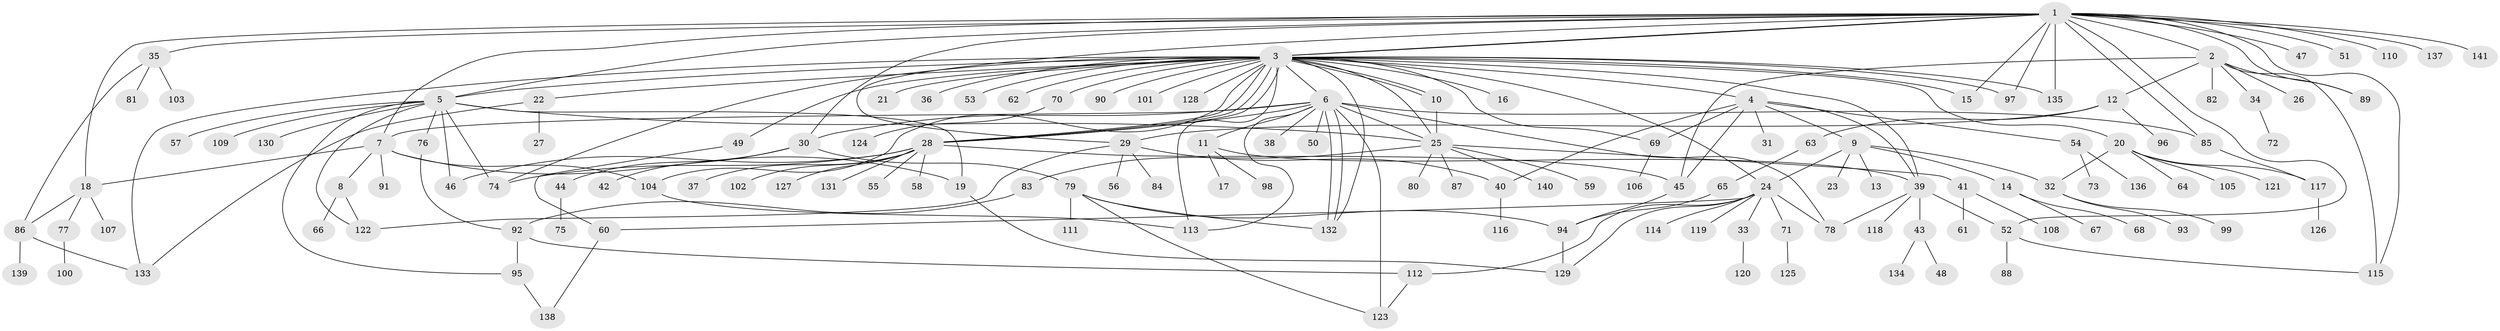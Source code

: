 // Generated by graph-tools (version 1.1) at 2025/11/02/27/25 16:11:14]
// undirected, 141 vertices, 198 edges
graph export_dot {
graph [start="1"]
  node [color=gray90,style=filled];
  1;
  2;
  3;
  4;
  5;
  6;
  7;
  8;
  9;
  10;
  11;
  12;
  13;
  14;
  15;
  16;
  17;
  18;
  19;
  20;
  21;
  22;
  23;
  24;
  25;
  26;
  27;
  28;
  29;
  30;
  31;
  32;
  33;
  34;
  35;
  36;
  37;
  38;
  39;
  40;
  41;
  42;
  43;
  44;
  45;
  46;
  47;
  48;
  49;
  50;
  51;
  52;
  53;
  54;
  55;
  56;
  57;
  58;
  59;
  60;
  61;
  62;
  63;
  64;
  65;
  66;
  67;
  68;
  69;
  70;
  71;
  72;
  73;
  74;
  75;
  76;
  77;
  78;
  79;
  80;
  81;
  82;
  83;
  84;
  85;
  86;
  87;
  88;
  89;
  90;
  91;
  92;
  93;
  94;
  95;
  96;
  97;
  98;
  99;
  100;
  101;
  102;
  103;
  104;
  105;
  106;
  107;
  108;
  109;
  110;
  111;
  112;
  113;
  114;
  115;
  116;
  117;
  118;
  119;
  120;
  121;
  122;
  123;
  124;
  125;
  126;
  127;
  128;
  129;
  130;
  131;
  132;
  133;
  134;
  135;
  136;
  137;
  138;
  139;
  140;
  141;
  1 -- 2;
  1 -- 3;
  1 -- 3;
  1 -- 5;
  1 -- 7;
  1 -- 15;
  1 -- 18;
  1 -- 29;
  1 -- 30;
  1 -- 35;
  1 -- 47;
  1 -- 51;
  1 -- 52;
  1 -- 85;
  1 -- 89;
  1 -- 97;
  1 -- 110;
  1 -- 115;
  1 -- 135;
  1 -- 137;
  1 -- 141;
  2 -- 12;
  2 -- 26;
  2 -- 34;
  2 -- 45;
  2 -- 82;
  2 -- 89;
  2 -- 115;
  3 -- 4;
  3 -- 5;
  3 -- 6;
  3 -- 10;
  3 -- 10;
  3 -- 15;
  3 -- 16;
  3 -- 20;
  3 -- 21;
  3 -- 22;
  3 -- 24;
  3 -- 25;
  3 -- 28;
  3 -- 28;
  3 -- 28;
  3 -- 36;
  3 -- 39;
  3 -- 49;
  3 -- 53;
  3 -- 62;
  3 -- 69;
  3 -- 70;
  3 -- 74;
  3 -- 90;
  3 -- 97;
  3 -- 101;
  3 -- 104;
  3 -- 113;
  3 -- 128;
  3 -- 132;
  3 -- 133;
  3 -- 135;
  4 -- 9;
  4 -- 31;
  4 -- 39;
  4 -- 40;
  4 -- 45;
  4 -- 54;
  4 -- 69;
  5 -- 19;
  5 -- 25;
  5 -- 46;
  5 -- 57;
  5 -- 74;
  5 -- 76;
  5 -- 95;
  5 -- 109;
  5 -- 122;
  5 -- 130;
  6 -- 7;
  6 -- 11;
  6 -- 25;
  6 -- 28;
  6 -- 30;
  6 -- 38;
  6 -- 50;
  6 -- 78;
  6 -- 85;
  6 -- 113;
  6 -- 123;
  6 -- 132;
  6 -- 132;
  7 -- 8;
  7 -- 18;
  7 -- 19;
  7 -- 91;
  7 -- 104;
  8 -- 66;
  8 -- 122;
  9 -- 13;
  9 -- 14;
  9 -- 23;
  9 -- 24;
  9 -- 32;
  10 -- 25;
  11 -- 17;
  11 -- 39;
  11 -- 98;
  12 -- 29;
  12 -- 63;
  12 -- 96;
  14 -- 67;
  14 -- 68;
  18 -- 77;
  18 -- 86;
  18 -- 107;
  19 -- 129;
  20 -- 32;
  20 -- 64;
  20 -- 105;
  20 -- 117;
  20 -- 121;
  22 -- 27;
  22 -- 133;
  24 -- 33;
  24 -- 60;
  24 -- 71;
  24 -- 78;
  24 -- 112;
  24 -- 114;
  24 -- 119;
  24 -- 129;
  25 -- 41;
  25 -- 59;
  25 -- 80;
  25 -- 83;
  25 -- 87;
  25 -- 140;
  28 -- 37;
  28 -- 45;
  28 -- 46;
  28 -- 55;
  28 -- 58;
  28 -- 74;
  28 -- 102;
  28 -- 127;
  28 -- 131;
  29 -- 40;
  29 -- 56;
  29 -- 84;
  29 -- 122;
  30 -- 42;
  30 -- 44;
  30 -- 79;
  32 -- 93;
  32 -- 99;
  33 -- 120;
  34 -- 72;
  35 -- 81;
  35 -- 86;
  35 -- 103;
  39 -- 43;
  39 -- 52;
  39 -- 78;
  39 -- 118;
  40 -- 116;
  41 -- 61;
  41 -- 108;
  43 -- 48;
  43 -- 134;
  44 -- 75;
  45 -- 94;
  49 -- 60;
  52 -- 88;
  52 -- 115;
  54 -- 73;
  54 -- 136;
  60 -- 138;
  63 -- 65;
  65 -- 94;
  69 -- 106;
  70 -- 124;
  71 -- 125;
  76 -- 92;
  77 -- 100;
  79 -- 94;
  79 -- 111;
  79 -- 123;
  79 -- 132;
  83 -- 92;
  85 -- 117;
  86 -- 133;
  86 -- 139;
  92 -- 95;
  92 -- 112;
  94 -- 129;
  95 -- 138;
  104 -- 113;
  112 -- 123;
  117 -- 126;
}
